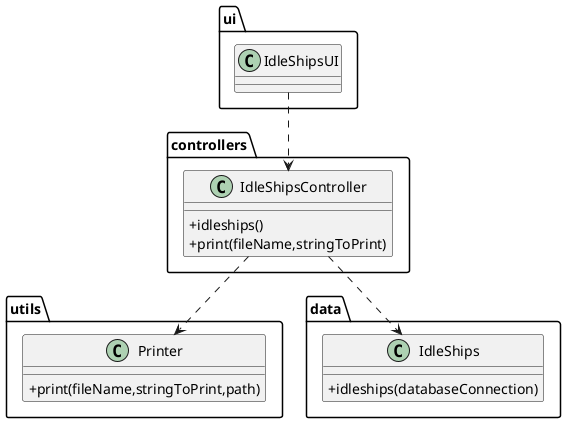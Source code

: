 @startuml
'https://plantuml.com/class-diagram

skinparam classAttributeIconSize 0

package "ui" {
class IdleShipsUI{
}
}

package "controllers" {
class IdleShipsController{
+idleships()
+print(fileName,stringToPrint)
}
}
package utils{
class Printer{
+print(fileName,stringToPrint,path)
}
}

package data{
class IdleShips{
+idleships(databaseConnection)
}
}



IdleShipsUI ..> IdleShipsController
IdleShipsController ..> Printer
IdleShipsController ..> IdleShips
@enduml
